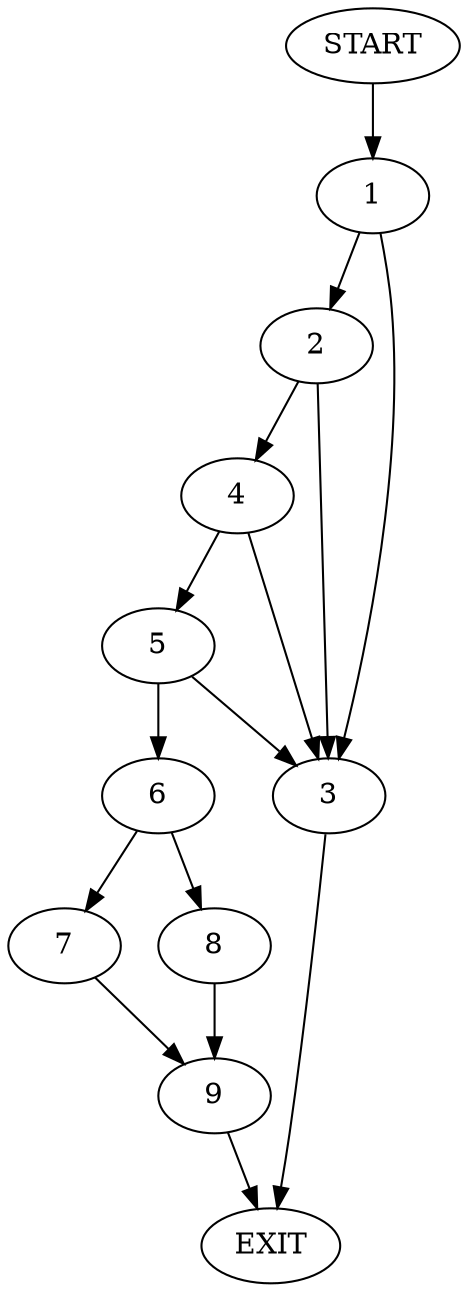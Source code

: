 digraph {
0 [label="START"]
10 [label="EXIT"]
0 -> 1
1 -> 2
1 -> 3
3 -> 10
2 -> 4
2 -> 3
4 -> 5
4 -> 3
5 -> 3
5 -> 6
6 -> 7
6 -> 8
8 -> 9
7 -> 9
9 -> 10
}
